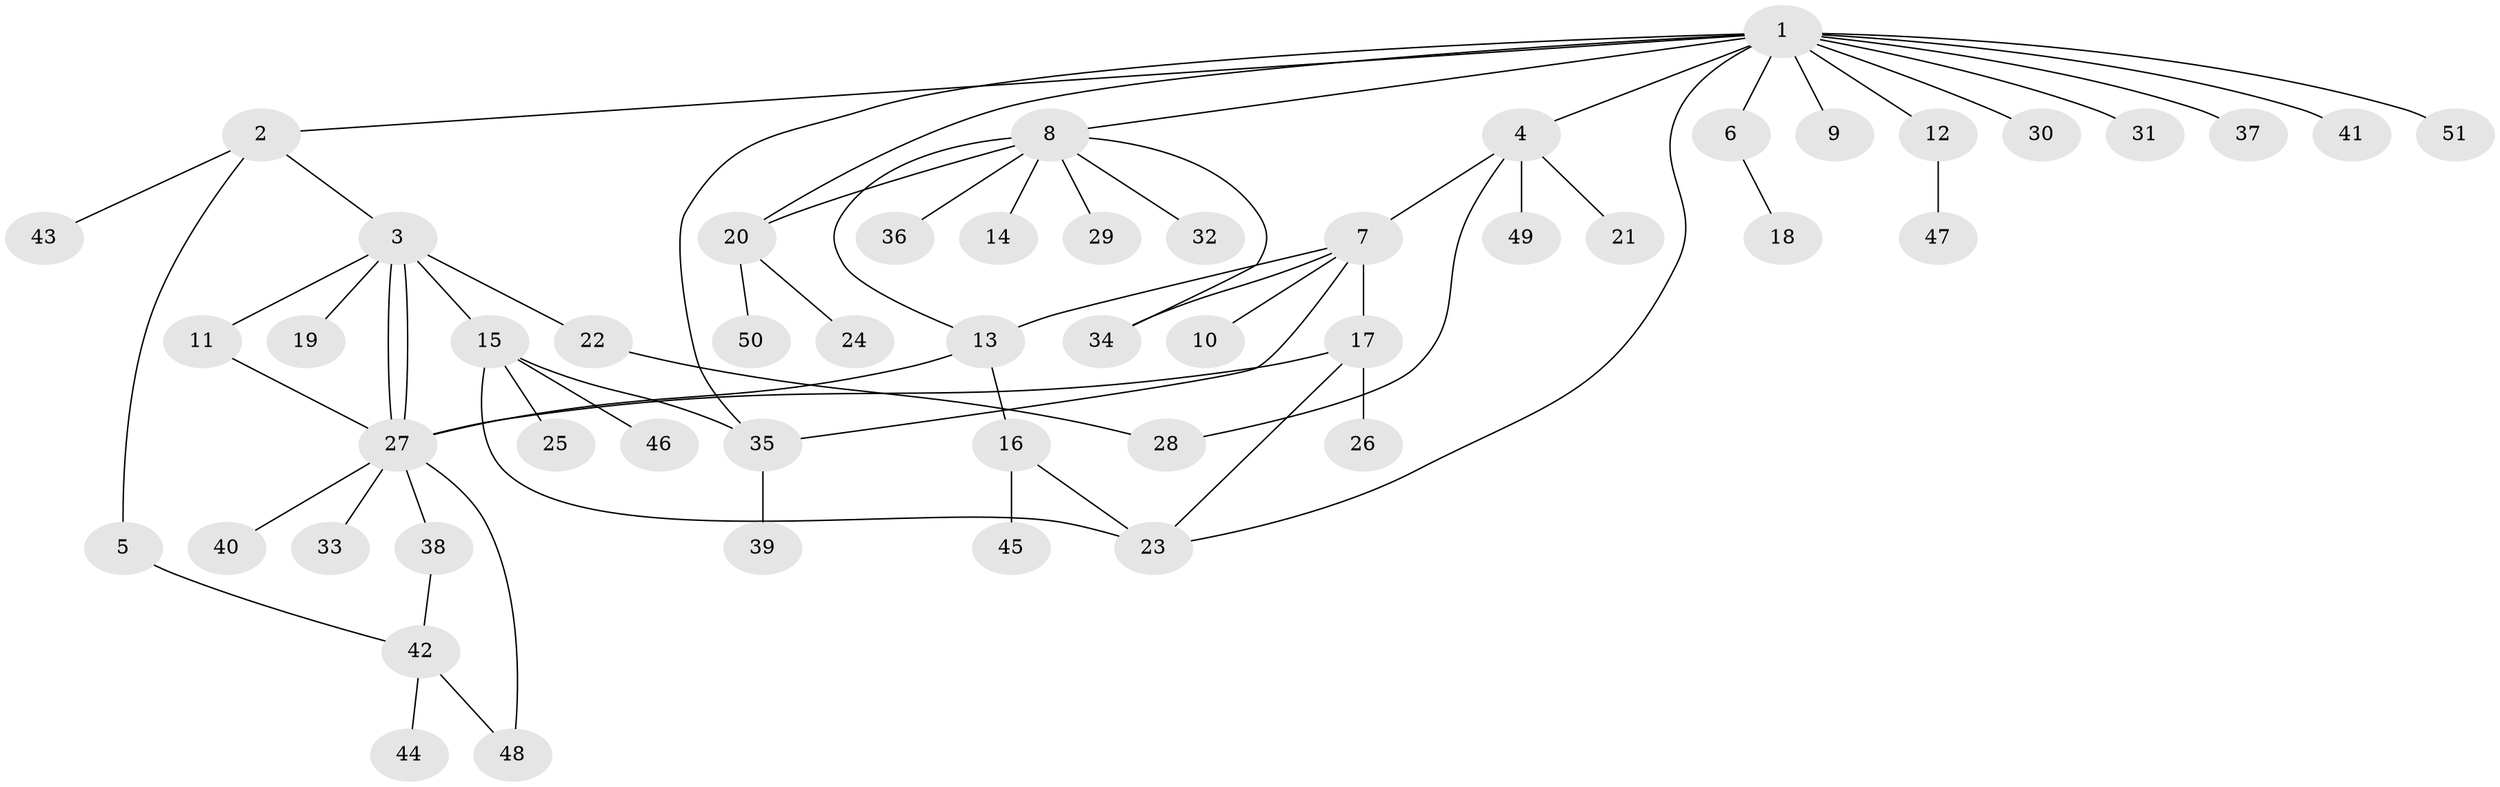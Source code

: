 // coarse degree distribution, {12: 0.02702702702702703, 8: 0.02702702702702703, 4: 0.08108108108108109, 2: 0.13513513513513514, 1: 0.5405405405405406, 6: 0.02702702702702703, 9: 0.02702702702702703, 5: 0.02702702702702703, 3: 0.08108108108108109, 7: 0.02702702702702703}
// Generated by graph-tools (version 1.1) at 2025/23/03/03/25 07:23:50]
// undirected, 51 vertices, 65 edges
graph export_dot {
graph [start="1"]
  node [color=gray90,style=filled];
  1;
  2;
  3;
  4;
  5;
  6;
  7;
  8;
  9;
  10;
  11;
  12;
  13;
  14;
  15;
  16;
  17;
  18;
  19;
  20;
  21;
  22;
  23;
  24;
  25;
  26;
  27;
  28;
  29;
  30;
  31;
  32;
  33;
  34;
  35;
  36;
  37;
  38;
  39;
  40;
  41;
  42;
  43;
  44;
  45;
  46;
  47;
  48;
  49;
  50;
  51;
  1 -- 2;
  1 -- 4;
  1 -- 6;
  1 -- 8;
  1 -- 9;
  1 -- 12;
  1 -- 20;
  1 -- 23;
  1 -- 30;
  1 -- 31;
  1 -- 35;
  1 -- 37;
  1 -- 41;
  1 -- 51;
  2 -- 3;
  2 -- 5;
  2 -- 43;
  3 -- 11;
  3 -- 15;
  3 -- 19;
  3 -- 22;
  3 -- 27;
  3 -- 27;
  4 -- 7;
  4 -- 21;
  4 -- 28;
  4 -- 49;
  5 -- 42;
  6 -- 18;
  7 -- 10;
  7 -- 13;
  7 -- 17;
  7 -- 34;
  7 -- 35;
  8 -- 13;
  8 -- 14;
  8 -- 20;
  8 -- 29;
  8 -- 32;
  8 -- 34;
  8 -- 36;
  11 -- 27;
  12 -- 47;
  13 -- 16;
  13 -- 27;
  15 -- 23;
  15 -- 25;
  15 -- 35;
  15 -- 46;
  16 -- 23;
  16 -- 45;
  17 -- 23;
  17 -- 26;
  17 -- 27;
  20 -- 24;
  20 -- 50;
  22 -- 28;
  27 -- 33;
  27 -- 38;
  27 -- 40;
  27 -- 48;
  35 -- 39;
  38 -- 42;
  42 -- 44;
  42 -- 48;
}
